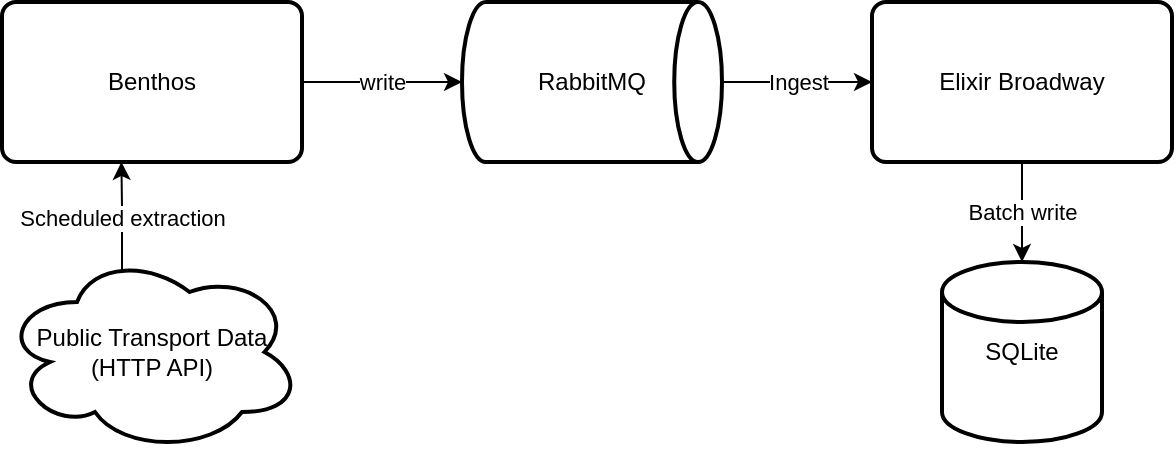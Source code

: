 <mxfile version="17.4.2" type="device"><diagram id="VbPKXA4Vc_Uu4hfrXZgC" name="Page-1"><mxGraphModel dx="1038" dy="675" grid="1" gridSize="10" guides="1" tooltips="1" connect="1" arrows="1" fold="1" page="1" pageScale="1" pageWidth="850" pageHeight="1100" math="0" shadow="0"><root><mxCell id="0"/><mxCell id="1" parent="0"/><mxCell id="4lHPvMcZZk2dJuozKs2o-1" value="SQLite" style="strokeWidth=2;html=1;shape=mxgraph.flowchart.database;whiteSpace=wrap;" vertex="1" parent="1"><mxGeometry x="500" y="160" width="80" height="90" as="geometry"/></mxCell><mxCell id="4lHPvMcZZk2dJuozKs2o-9" value="Ingest" style="edgeStyle=orthogonalEdgeStyle;rounded=0;orthogonalLoop=1;jettySize=auto;html=1;exitX=1;exitY=0.5;exitDx=0;exitDy=0;exitPerimeter=0;entryX=0;entryY=0.5;entryDx=0;entryDy=0;" edge="1" parent="1" source="4lHPvMcZZk2dJuozKs2o-2" target="4lHPvMcZZk2dJuozKs2o-5"><mxGeometry relative="1" as="geometry"/></mxCell><mxCell id="4lHPvMcZZk2dJuozKs2o-2" value="RabbitMQ" style="strokeWidth=2;html=1;shape=mxgraph.flowchart.direct_data;whiteSpace=wrap;" vertex="1" parent="1"><mxGeometry x="260" y="30" width="130" height="80" as="geometry"/></mxCell><mxCell id="4lHPvMcZZk2dJuozKs2o-11" value="Batch write" style="edgeStyle=orthogonalEdgeStyle;rounded=0;orthogonalLoop=1;jettySize=auto;html=1;exitX=0.5;exitY=1;exitDx=0;exitDy=0;entryX=0.5;entryY=0;entryDx=0;entryDy=0;entryPerimeter=0;" edge="1" parent="1" source="4lHPvMcZZk2dJuozKs2o-5" target="4lHPvMcZZk2dJuozKs2o-1"><mxGeometry relative="1" as="geometry"/></mxCell><mxCell id="4lHPvMcZZk2dJuozKs2o-5" value="Elixir Broadway" style="rounded=1;whiteSpace=wrap;html=1;absoluteArcSize=1;arcSize=14;strokeWidth=2;" vertex="1" parent="1"><mxGeometry x="465" y="30" width="150" height="80" as="geometry"/></mxCell><mxCell id="4lHPvMcZZk2dJuozKs2o-10" value="Scheduled extraction" style="edgeStyle=orthogonalEdgeStyle;rounded=0;orthogonalLoop=1;jettySize=auto;html=1;exitX=0.4;exitY=0.1;exitDx=0;exitDy=0;exitPerimeter=0;entryX=0.398;entryY=1;entryDx=0;entryDy=0;entryPerimeter=0;" edge="1" parent="1" source="4lHPvMcZZk2dJuozKs2o-6" target="4lHPvMcZZk2dJuozKs2o-7"><mxGeometry relative="1" as="geometry"/></mxCell><mxCell id="4lHPvMcZZk2dJuozKs2o-6" value="Public Transport Data (HTTP API)" style="ellipse;shape=cloud;whiteSpace=wrap;html=1;strokeWidth=2;" vertex="1" parent="1"><mxGeometry x="30" y="155" width="150" height="100" as="geometry"/></mxCell><mxCell id="4lHPvMcZZk2dJuozKs2o-8" value="write" style="edgeStyle=orthogonalEdgeStyle;rounded=0;orthogonalLoop=1;jettySize=auto;html=1;exitX=1;exitY=0.5;exitDx=0;exitDy=0;entryX=0;entryY=0.5;entryDx=0;entryDy=0;entryPerimeter=0;" edge="1" parent="1" source="4lHPvMcZZk2dJuozKs2o-7" target="4lHPvMcZZk2dJuozKs2o-2"><mxGeometry relative="1" as="geometry"/></mxCell><mxCell id="4lHPvMcZZk2dJuozKs2o-7" value="Benthos" style="rounded=1;whiteSpace=wrap;html=1;absoluteArcSize=1;arcSize=14;strokeWidth=2;" vertex="1" parent="1"><mxGeometry x="30" y="30" width="150" height="80" as="geometry"/></mxCell></root></mxGraphModel></diagram></mxfile>